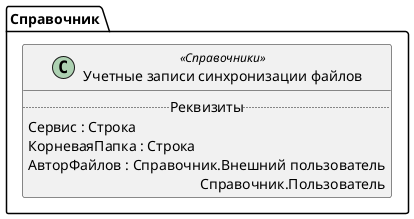 ﻿@startuml УчетныеЗаписиСинхронизацииФайлов
'!include templates.wsd
'..\include templates.wsd
class Справочник.УчетныеЗаписиСинхронизацииФайлов as "Учетные записи синхронизации файлов" <<Справочники>>
{
..Реквизиты..
Сервис : Строка
КорневаяПапка : Строка
АвторФайлов : Справочник.Внешний пользователь\rСправочник.Пользователь
}
@enduml
